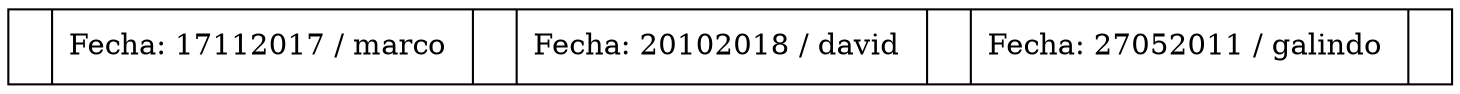 digraph G{
node [shape = record];
rankdir = TD;
activo_marco [label= "<r0> | <cl1>Fecha: 17112017 / marco &#92; | <r1> | <cl2>Fecha: 20102018 / david &#92; | <r2> | <cl3>Fecha: 27052011 / galindo &#92; | <r3> "];
}